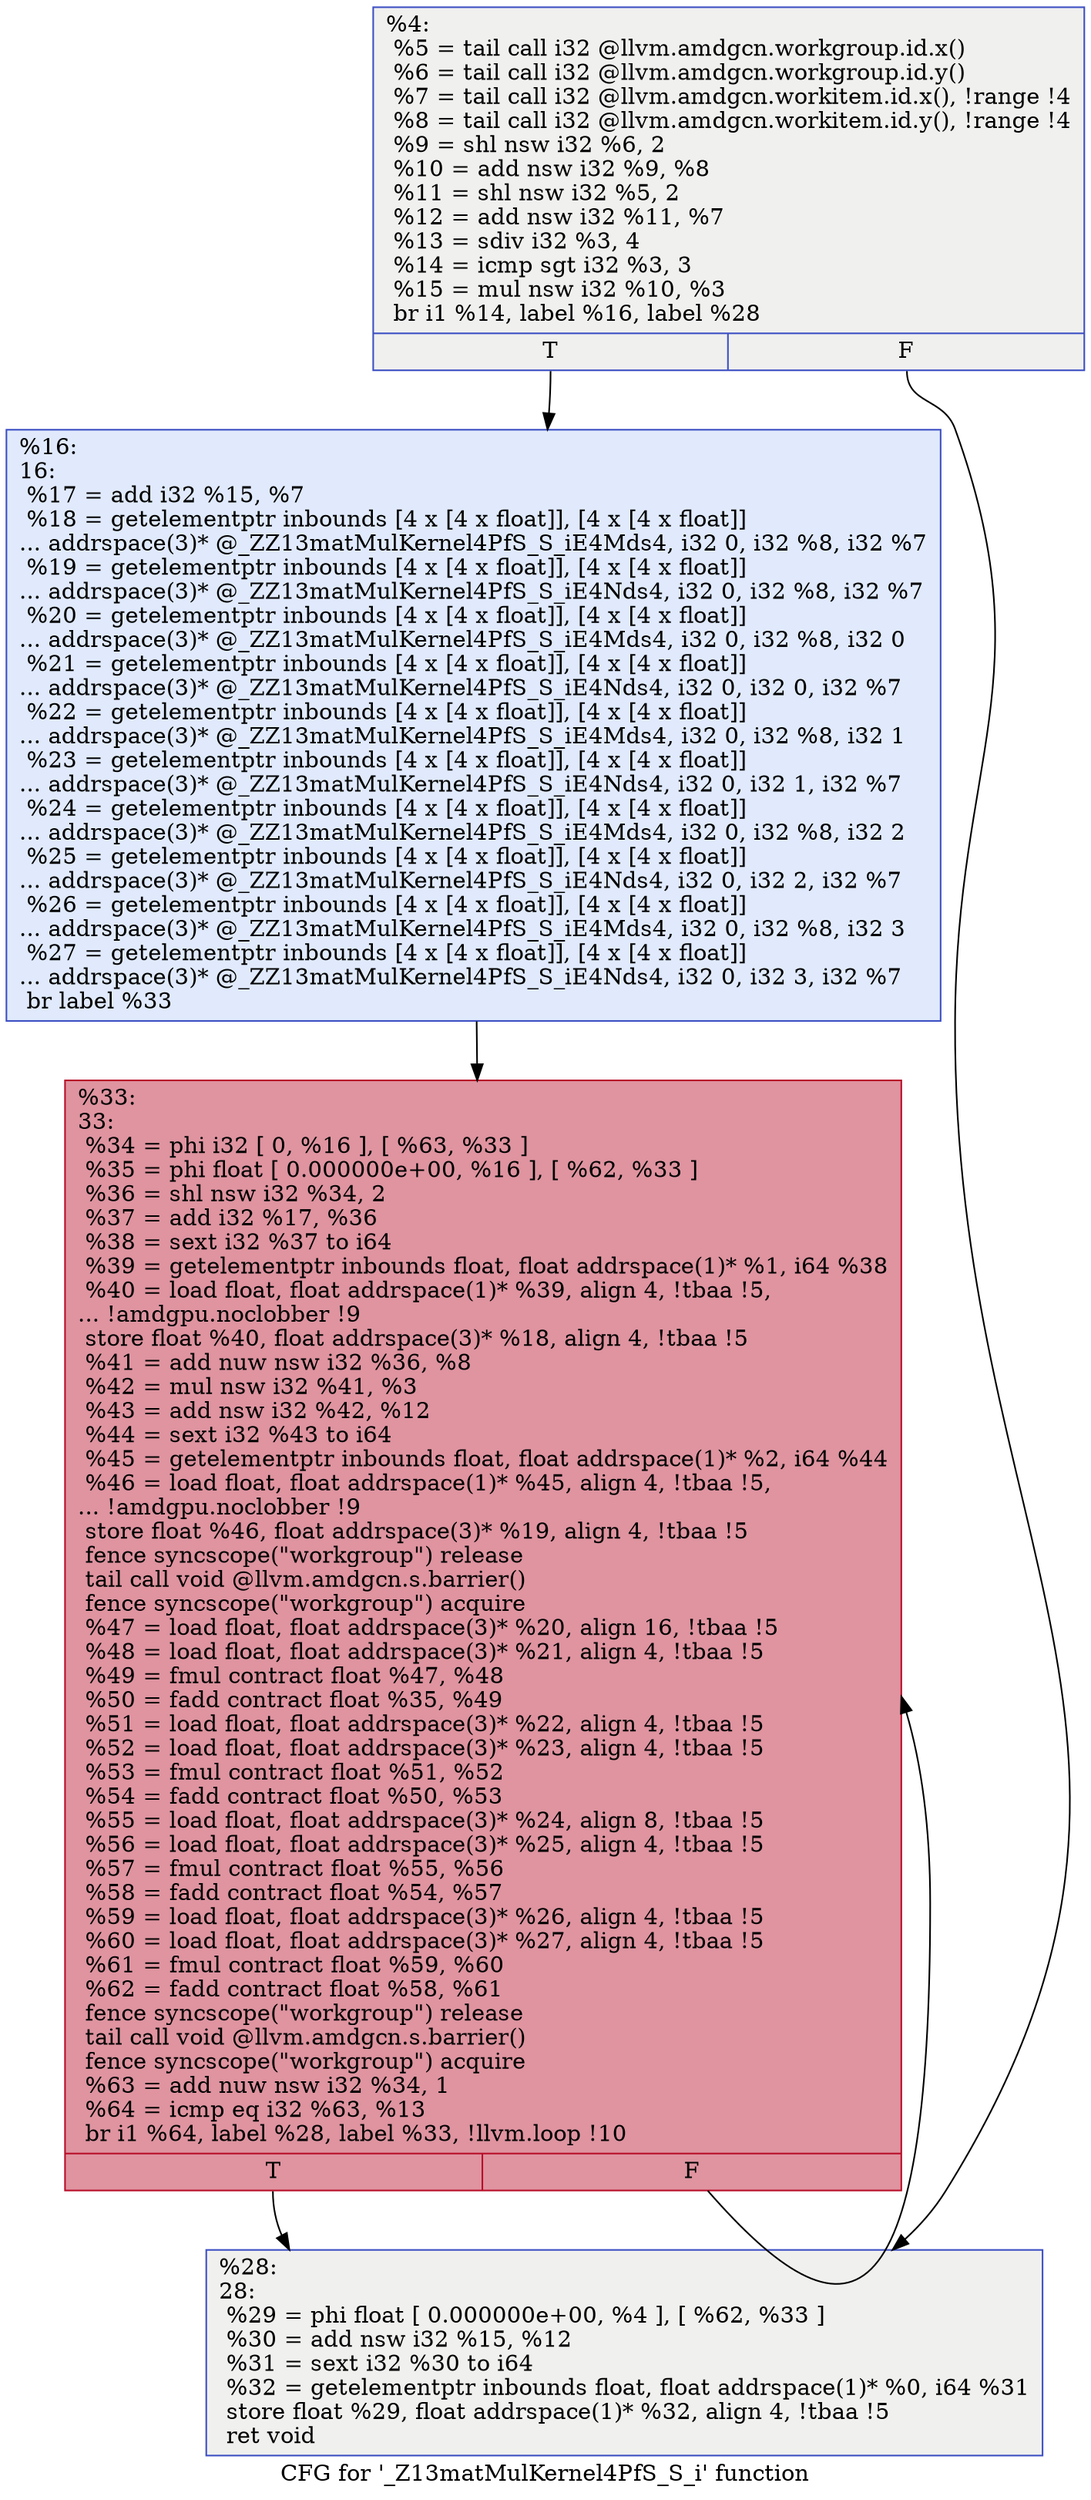 digraph "CFG for '_Z13matMulKernel4PfS_S_i' function" {
	label="CFG for '_Z13matMulKernel4PfS_S_i' function";

	Node0x5d9d9e0 [shape=record,color="#3d50c3ff", style=filled, fillcolor="#dedcdb70",label="{%4:\l  %5 = tail call i32 @llvm.amdgcn.workgroup.id.x()\l  %6 = tail call i32 @llvm.amdgcn.workgroup.id.y()\l  %7 = tail call i32 @llvm.amdgcn.workitem.id.x(), !range !4\l  %8 = tail call i32 @llvm.amdgcn.workitem.id.y(), !range !4\l  %9 = shl nsw i32 %6, 2\l  %10 = add nsw i32 %9, %8\l  %11 = shl nsw i32 %5, 2\l  %12 = add nsw i32 %11, %7\l  %13 = sdiv i32 %3, 4\l  %14 = icmp sgt i32 %3, 3\l  %15 = mul nsw i32 %10, %3\l  br i1 %14, label %16, label %28\l|{<s0>T|<s1>F}}"];
	Node0x5d9d9e0:s0 -> Node0x5d9fe90;
	Node0x5d9d9e0:s1 -> Node0x5d9ff20;
	Node0x5d9fe90 [shape=record,color="#3d50c3ff", style=filled, fillcolor="#b9d0f970",label="{%16:\l16:                                               \l  %17 = add i32 %15, %7\l  %18 = getelementptr inbounds [4 x [4 x float]], [4 x [4 x float]]\l... addrspace(3)* @_ZZ13matMulKernel4PfS_S_iE4Mds4, i32 0, i32 %8, i32 %7\l  %19 = getelementptr inbounds [4 x [4 x float]], [4 x [4 x float]]\l... addrspace(3)* @_ZZ13matMulKernel4PfS_S_iE4Nds4, i32 0, i32 %8, i32 %7\l  %20 = getelementptr inbounds [4 x [4 x float]], [4 x [4 x float]]\l... addrspace(3)* @_ZZ13matMulKernel4PfS_S_iE4Mds4, i32 0, i32 %8, i32 0\l  %21 = getelementptr inbounds [4 x [4 x float]], [4 x [4 x float]]\l... addrspace(3)* @_ZZ13matMulKernel4PfS_S_iE4Nds4, i32 0, i32 0, i32 %7\l  %22 = getelementptr inbounds [4 x [4 x float]], [4 x [4 x float]]\l... addrspace(3)* @_ZZ13matMulKernel4PfS_S_iE4Mds4, i32 0, i32 %8, i32 1\l  %23 = getelementptr inbounds [4 x [4 x float]], [4 x [4 x float]]\l... addrspace(3)* @_ZZ13matMulKernel4PfS_S_iE4Nds4, i32 0, i32 1, i32 %7\l  %24 = getelementptr inbounds [4 x [4 x float]], [4 x [4 x float]]\l... addrspace(3)* @_ZZ13matMulKernel4PfS_S_iE4Mds4, i32 0, i32 %8, i32 2\l  %25 = getelementptr inbounds [4 x [4 x float]], [4 x [4 x float]]\l... addrspace(3)* @_ZZ13matMulKernel4PfS_S_iE4Nds4, i32 0, i32 2, i32 %7\l  %26 = getelementptr inbounds [4 x [4 x float]], [4 x [4 x float]]\l... addrspace(3)* @_ZZ13matMulKernel4PfS_S_iE4Mds4, i32 0, i32 %8, i32 3\l  %27 = getelementptr inbounds [4 x [4 x float]], [4 x [4 x float]]\l... addrspace(3)* @_ZZ13matMulKernel4PfS_S_iE4Nds4, i32 0, i32 3, i32 %7\l  br label %33\l}"];
	Node0x5d9fe90 -> Node0x5da0170;
	Node0x5d9ff20 [shape=record,color="#3d50c3ff", style=filled, fillcolor="#dedcdb70",label="{%28:\l28:                                               \l  %29 = phi float [ 0.000000e+00, %4 ], [ %62, %33 ]\l  %30 = add nsw i32 %15, %12\l  %31 = sext i32 %30 to i64\l  %32 = getelementptr inbounds float, float addrspace(1)* %0, i64 %31\l  store float %29, float addrspace(1)* %32, align 4, !tbaa !5\l  ret void\l}"];
	Node0x5da0170 [shape=record,color="#b70d28ff", style=filled, fillcolor="#b70d2870",label="{%33:\l33:                                               \l  %34 = phi i32 [ 0, %16 ], [ %63, %33 ]\l  %35 = phi float [ 0.000000e+00, %16 ], [ %62, %33 ]\l  %36 = shl nsw i32 %34, 2\l  %37 = add i32 %17, %36\l  %38 = sext i32 %37 to i64\l  %39 = getelementptr inbounds float, float addrspace(1)* %1, i64 %38\l  %40 = load float, float addrspace(1)* %39, align 4, !tbaa !5,\l... !amdgpu.noclobber !9\l  store float %40, float addrspace(3)* %18, align 4, !tbaa !5\l  %41 = add nuw nsw i32 %36, %8\l  %42 = mul nsw i32 %41, %3\l  %43 = add nsw i32 %42, %12\l  %44 = sext i32 %43 to i64\l  %45 = getelementptr inbounds float, float addrspace(1)* %2, i64 %44\l  %46 = load float, float addrspace(1)* %45, align 4, !tbaa !5,\l... !amdgpu.noclobber !9\l  store float %46, float addrspace(3)* %19, align 4, !tbaa !5\l  fence syncscope(\"workgroup\") release\l  tail call void @llvm.amdgcn.s.barrier()\l  fence syncscope(\"workgroup\") acquire\l  %47 = load float, float addrspace(3)* %20, align 16, !tbaa !5\l  %48 = load float, float addrspace(3)* %21, align 4, !tbaa !5\l  %49 = fmul contract float %47, %48\l  %50 = fadd contract float %35, %49\l  %51 = load float, float addrspace(3)* %22, align 4, !tbaa !5\l  %52 = load float, float addrspace(3)* %23, align 4, !tbaa !5\l  %53 = fmul contract float %51, %52\l  %54 = fadd contract float %50, %53\l  %55 = load float, float addrspace(3)* %24, align 8, !tbaa !5\l  %56 = load float, float addrspace(3)* %25, align 4, !tbaa !5\l  %57 = fmul contract float %55, %56\l  %58 = fadd contract float %54, %57\l  %59 = load float, float addrspace(3)* %26, align 4, !tbaa !5\l  %60 = load float, float addrspace(3)* %27, align 4, !tbaa !5\l  %61 = fmul contract float %59, %60\l  %62 = fadd contract float %58, %61\l  fence syncscope(\"workgroup\") release\l  tail call void @llvm.amdgcn.s.barrier()\l  fence syncscope(\"workgroup\") acquire\l  %63 = add nuw nsw i32 %34, 1\l  %64 = icmp eq i32 %63, %13\l  br i1 %64, label %28, label %33, !llvm.loop !10\l|{<s0>T|<s1>F}}"];
	Node0x5da0170:s0 -> Node0x5d9ff20;
	Node0x5da0170:s1 -> Node0x5da0170;
}
